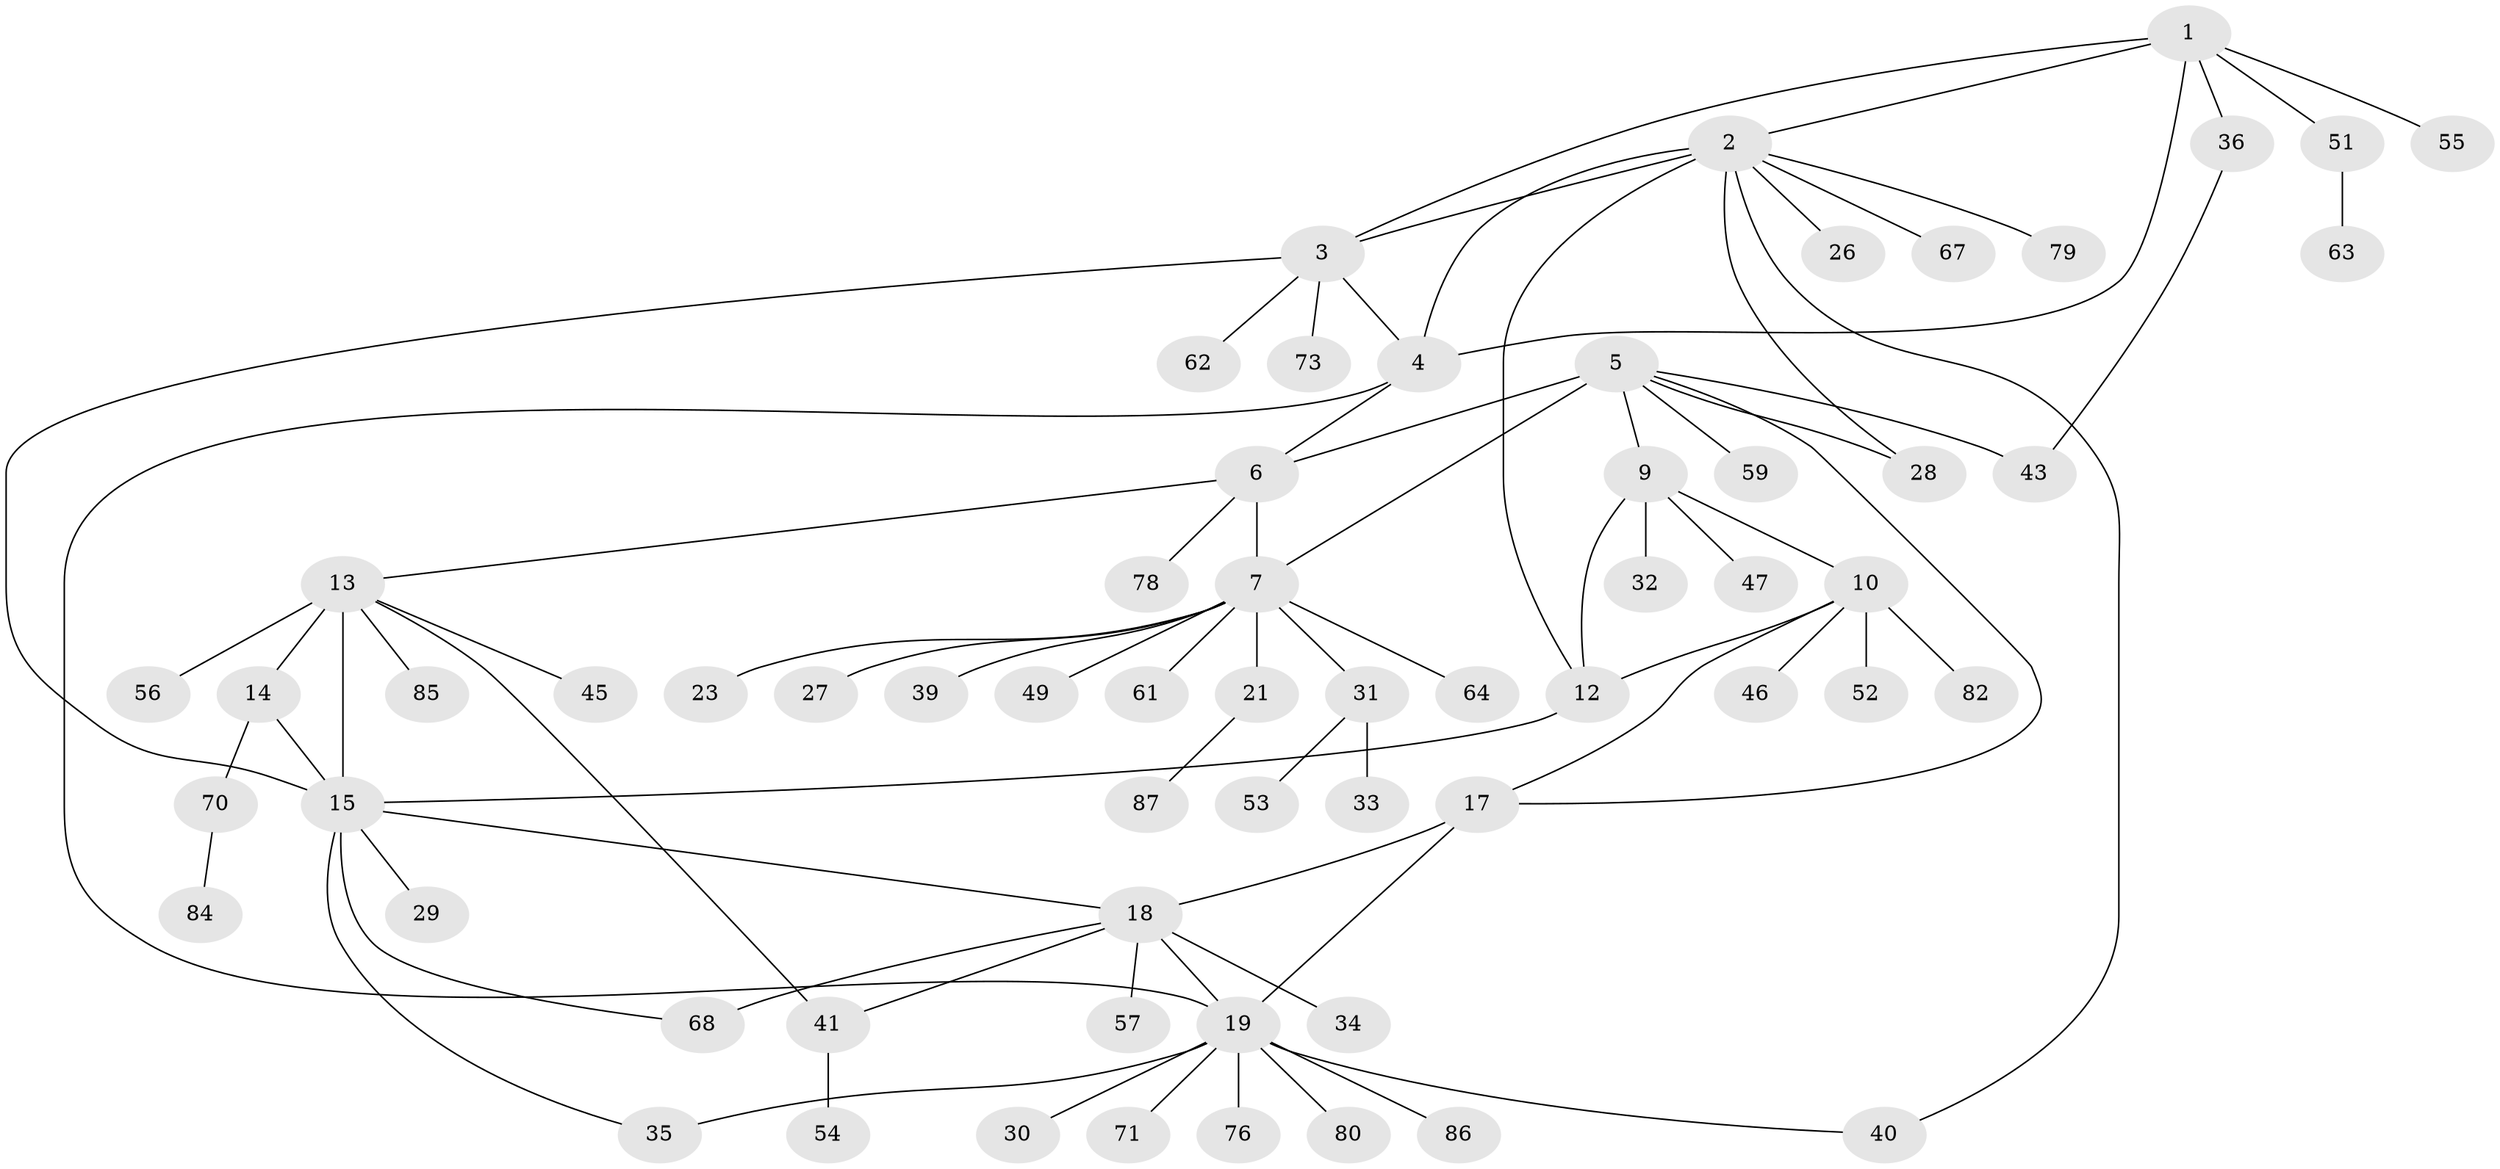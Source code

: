 // Generated by graph-tools (version 1.1) at 2025/24/03/03/25 07:24:10]
// undirected, 63 vertices, 81 edges
graph export_dot {
graph [start="1"]
  node [color=gray90,style=filled];
  1 [super="+37"];
  2 [super="+81"];
  3 [super="+66"];
  4;
  5 [super="+58"];
  6 [super="+8"];
  7 [super="+38"];
  9 [super="+25"];
  10 [super="+11"];
  12 [super="+89"];
  13 [super="+16"];
  14;
  15 [super="+65"];
  17 [super="+20"];
  18 [super="+24"];
  19 [super="+44"];
  21 [super="+22"];
  23;
  26;
  27;
  28;
  29;
  30;
  31 [super="+50"];
  32;
  33 [super="+42"];
  34;
  35 [super="+88"];
  36;
  39 [super="+48"];
  40;
  41 [super="+69"];
  43 [super="+60"];
  45;
  46 [super="+74"];
  47;
  49;
  51 [super="+77"];
  52;
  53;
  54;
  55 [super="+83"];
  56 [super="+75"];
  57;
  59;
  61;
  62;
  63;
  64;
  67;
  68;
  70 [super="+72"];
  71;
  73;
  76;
  78;
  79;
  80;
  82;
  84;
  85;
  86;
  87;
  1 -- 2;
  1 -- 3;
  1 -- 4;
  1 -- 36;
  1 -- 51;
  1 -- 55;
  2 -- 3;
  2 -- 4;
  2 -- 12 [weight=2];
  2 -- 26;
  2 -- 28;
  2 -- 40;
  2 -- 67;
  2 -- 79;
  3 -- 4;
  3 -- 15;
  3 -- 62;
  3 -- 73;
  4 -- 19;
  4 -- 6;
  5 -- 6 [weight=2];
  5 -- 7;
  5 -- 9;
  5 -- 17;
  5 -- 28;
  5 -- 59;
  5 -- 43;
  6 -- 7 [weight=2];
  6 -- 78;
  6 -- 13;
  7 -- 21;
  7 -- 23;
  7 -- 27;
  7 -- 31;
  7 -- 39;
  7 -- 49;
  7 -- 61;
  7 -- 64;
  9 -- 10 [weight=2];
  9 -- 12;
  9 -- 32;
  9 -- 47;
  10 -- 12 [weight=2];
  10 -- 17;
  10 -- 52;
  10 -- 82;
  10 -- 46;
  12 -- 15;
  13 -- 14 [weight=2];
  13 -- 15 [weight=2];
  13 -- 41;
  13 -- 45;
  13 -- 85;
  13 -- 56;
  14 -- 15;
  14 -- 70;
  15 -- 18;
  15 -- 29;
  15 -- 68;
  15 -- 35;
  17 -- 18 [weight=2];
  17 -- 19 [weight=2];
  18 -- 19;
  18 -- 34;
  18 -- 41;
  18 -- 57;
  18 -- 68;
  19 -- 30;
  19 -- 35;
  19 -- 40;
  19 -- 71;
  19 -- 80;
  19 -- 86;
  19 -- 76;
  21 -- 87;
  31 -- 33;
  31 -- 53;
  36 -- 43;
  41 -- 54;
  51 -- 63;
  70 -- 84;
}
